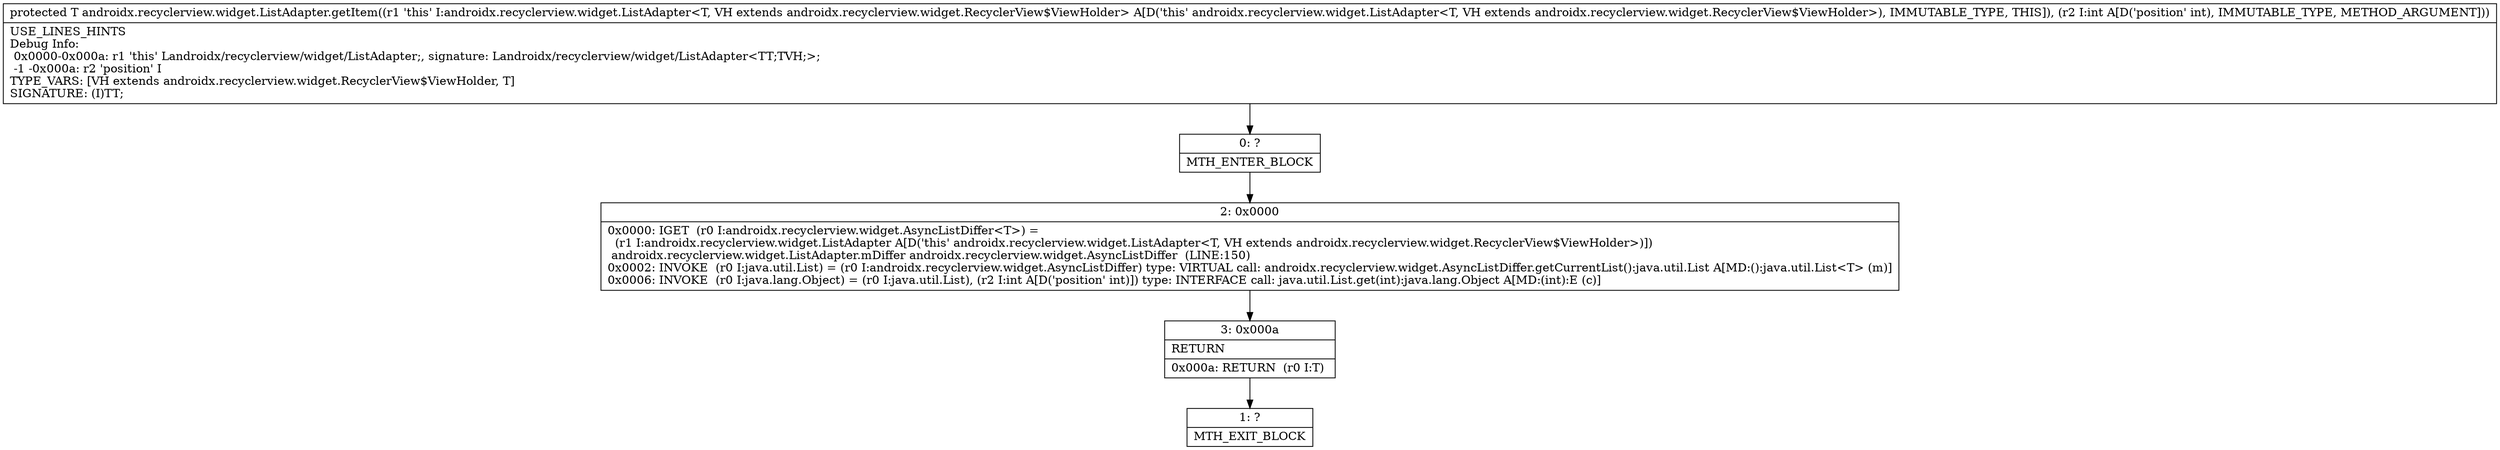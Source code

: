 digraph "CFG forandroidx.recyclerview.widget.ListAdapter.getItem(I)Ljava\/lang\/Object;" {
Node_0 [shape=record,label="{0\:\ ?|MTH_ENTER_BLOCK\l}"];
Node_2 [shape=record,label="{2\:\ 0x0000|0x0000: IGET  (r0 I:androidx.recyclerview.widget.AsyncListDiffer\<T\>) = \l  (r1 I:androidx.recyclerview.widget.ListAdapter A[D('this' androidx.recyclerview.widget.ListAdapter\<T, VH extends androidx.recyclerview.widget.RecyclerView$ViewHolder\>)])\l androidx.recyclerview.widget.ListAdapter.mDiffer androidx.recyclerview.widget.AsyncListDiffer  (LINE:150)\l0x0002: INVOKE  (r0 I:java.util.List) = (r0 I:androidx.recyclerview.widget.AsyncListDiffer) type: VIRTUAL call: androidx.recyclerview.widget.AsyncListDiffer.getCurrentList():java.util.List A[MD:():java.util.List\<T\> (m)]\l0x0006: INVOKE  (r0 I:java.lang.Object) = (r0 I:java.util.List), (r2 I:int A[D('position' int)]) type: INTERFACE call: java.util.List.get(int):java.lang.Object A[MD:(int):E (c)]\l}"];
Node_3 [shape=record,label="{3\:\ 0x000a|RETURN\l|0x000a: RETURN  (r0 I:T) \l}"];
Node_1 [shape=record,label="{1\:\ ?|MTH_EXIT_BLOCK\l}"];
MethodNode[shape=record,label="{protected T androidx.recyclerview.widget.ListAdapter.getItem((r1 'this' I:androidx.recyclerview.widget.ListAdapter\<T, VH extends androidx.recyclerview.widget.RecyclerView$ViewHolder\> A[D('this' androidx.recyclerview.widget.ListAdapter\<T, VH extends androidx.recyclerview.widget.RecyclerView$ViewHolder\>), IMMUTABLE_TYPE, THIS]), (r2 I:int A[D('position' int), IMMUTABLE_TYPE, METHOD_ARGUMENT]))  | USE_LINES_HINTS\lDebug Info:\l  0x0000\-0x000a: r1 'this' Landroidx\/recyclerview\/widget\/ListAdapter;, signature: Landroidx\/recyclerview\/widget\/ListAdapter\<TT;TVH;\>;\l  \-1 \-0x000a: r2 'position' I\lTYPE_VARS: [VH extends androidx.recyclerview.widget.RecyclerView$ViewHolder, T]\lSIGNATURE: (I)TT;\l}"];
MethodNode -> Node_0;Node_0 -> Node_2;
Node_2 -> Node_3;
Node_3 -> Node_1;
}

